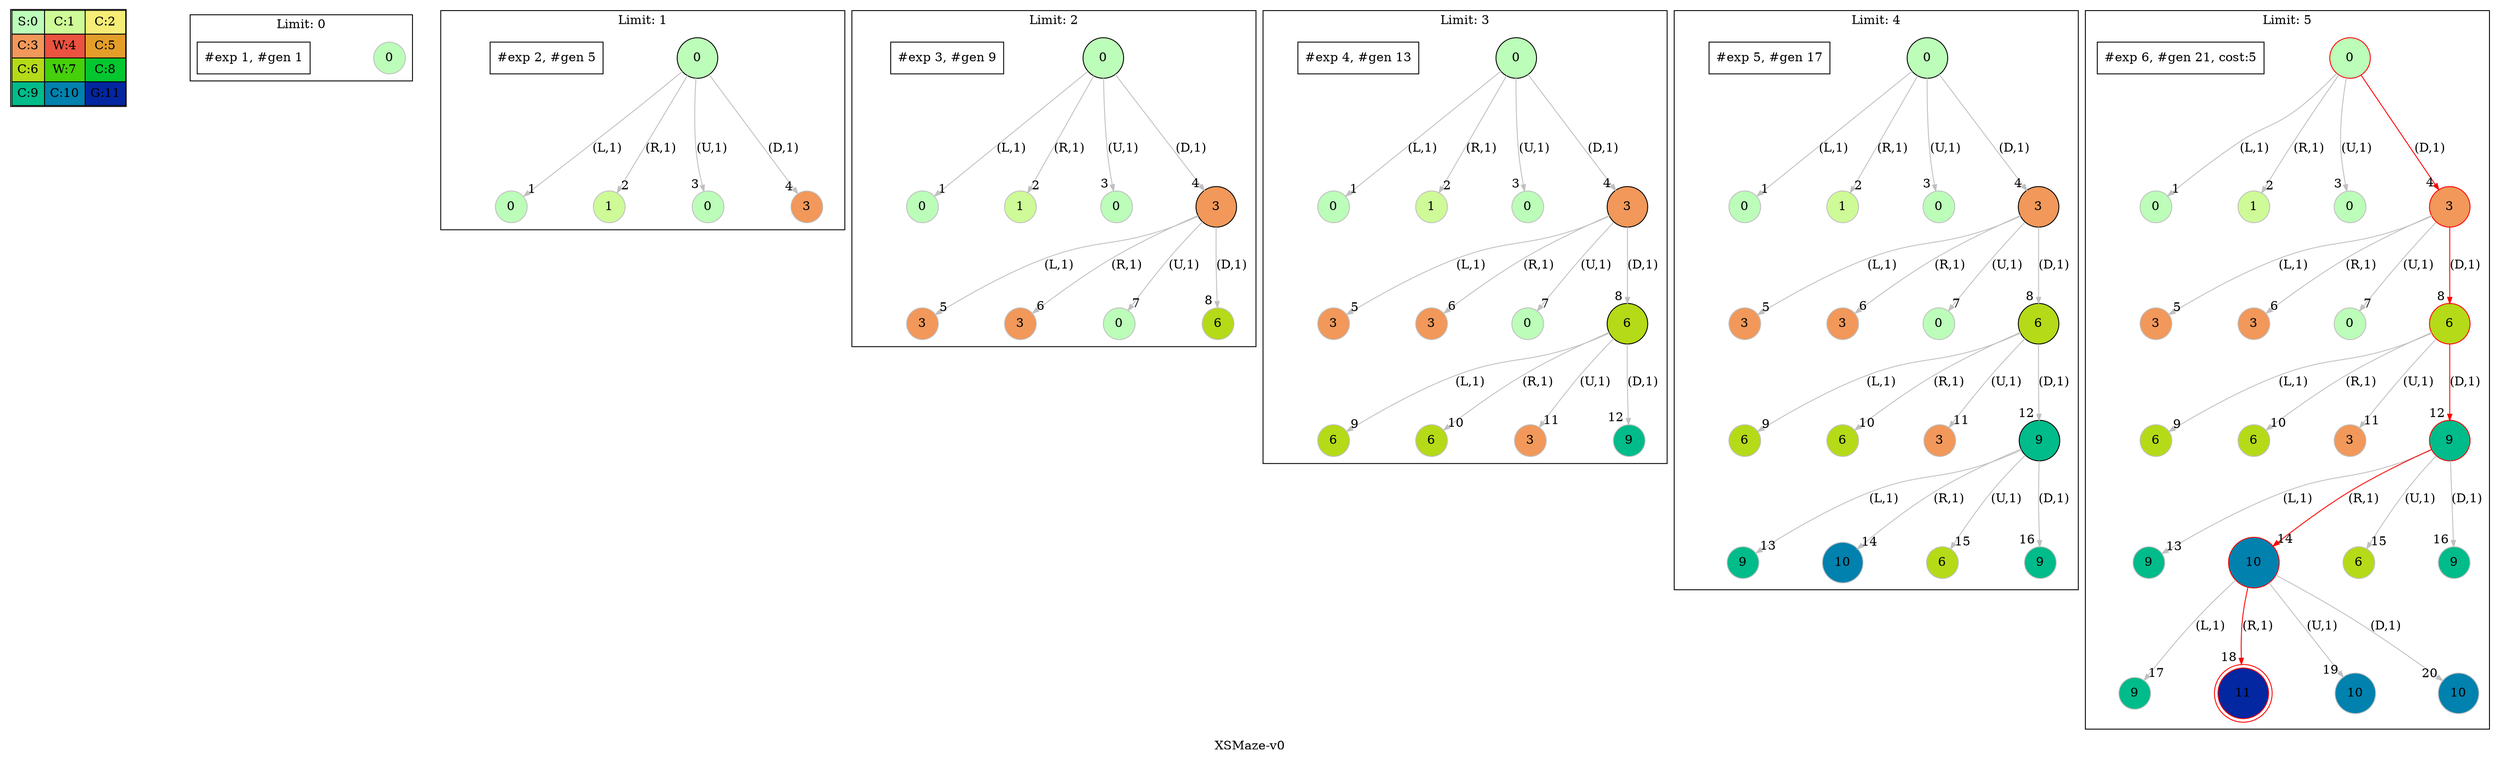digraph XSMaze { label="XSMaze-v0" nodesep=1 ranksep=1 node [shape=circle] edge [arrowsize=0.7] 
subgraph MAP {label=Map;map [shape=plaintext label=<<table border="1" cellpadding="5" cellspacing="0" cellborder="1"><tr><td bgcolor="0.32745098 0.267733   0.99083125 1.        ">S:0</td><td bgcolor="0.24117647 0.39545121 0.97940977 1.        ">C:1</td><td bgcolor="0.15490196 0.51591783 0.96349314 1.        ">C:2</td></tr><tr><td bgcolor="0.06862745 0.62692381 0.94315443 1.        ">C:3</td><td bgcolor="0.01764706 0.72643357 0.91848699 1.        ">W:4</td><td bgcolor="0.10392157 0.81262237 0.88960401 1.        ">C:5</td></tr><tr><td bgcolor="0.19803922 0.88960401 0.8534438  1.        ">C:6</td><td bgcolor="0.28431373 0.94315443 0.81619691 1.        ">W:7</td><td bgcolor="0.37058824 0.97940977 0.77520398 1.        ">C:8</td></tr><tr><td bgcolor="0.45686275 0.99770518 0.73065313 1.        ">C:9</td><td bgcolor="0.54313725 0.99770518 0.68274886 1.        ">C:10</td><td bgcolor="0.62941176 0.97940977 0.63171101 1.        ">G:11</td></tr></table>>]} 
subgraph cluster0 { label="Limit: 0"    "0_0" [label=0 style=filled color=grey fillcolor="0.32745098 0.267733   0.99083125 1.        " ];   "#exp 1, #gen 1" [ shape=box ]; }
subgraph cluster1 { label="Limit: 1"    "1_0" [label=0 style=filled color=grey fillcolor="0.32745098 0.267733   0.99083125 1.        " ];  
"1_0" [label=" 0 " style=filled color=black fillcolor="0.32745098 0.267733   0.99083125 1.        " ];  "1_0.0-0" [label=0 style=filled color=grey fillcolor="0.32745098 0.267733   0.99083125 1.        " ];   "1_0" -> "1_0.0-0" [label="(L,1)" headlabel=" 1 " color=grey ]; 
"1_0.1-1" [label=1 style=filled color=grey fillcolor="0.24117647 0.39545121 0.97940977 1.        " ];   "1_0" -> "1_0.1-1" [label="(R,1)" headlabel=" 2 " color=grey ]; 
"1_0.0-2" [label=0 style=filled color=grey fillcolor="0.32745098 0.267733   0.99083125 1.        " ];   "1_0" -> "1_0.0-2" [label="(U,1)" headlabel=" 3 " color=grey ]; 
"1_0.3-3" [label=3 style=filled color=grey fillcolor="0.06862745 0.62692381 0.94315443 1.        " ];   "1_0" -> "1_0.3-3" [label="(D,1)" headlabel=" 4 " color=grey ];  "#exp 2, #gen 5" [ shape=box ]; }
subgraph cluster2 { label="Limit: 2"    "2_0" [label=0 style=filled color=grey fillcolor="0.32745098 0.267733   0.99083125 1.        " ];  
"2_0" [label=" 0 " style=filled color=black fillcolor="0.32745098 0.267733   0.99083125 1.        " ];  "2_0.0-0" [label=0 style=filled color=grey fillcolor="0.32745098 0.267733   0.99083125 1.        " ];   "2_0" -> "2_0.0-0" [label="(L,1)" headlabel=" 1 " color=grey ]; 
"2_0.1-1" [label=1 style=filled color=grey fillcolor="0.24117647 0.39545121 0.97940977 1.        " ];   "2_0" -> "2_0.1-1" [label="(R,1)" headlabel=" 2 " color=grey ]; 
"2_0.0-2" [label=0 style=filled color=grey fillcolor="0.32745098 0.267733   0.99083125 1.        " ];   "2_0" -> "2_0.0-2" [label="(U,1)" headlabel=" 3 " color=grey ]; 
"2_0.3-3" [label=3 style=filled color=grey fillcolor="0.06862745 0.62692381 0.94315443 1.        " ];   "2_0" -> "2_0.3-3" [label="(D,1)" headlabel=" 4 " color=grey ]; 
"2_0.3-3" [label=" 3 " style=filled color=black fillcolor="0.06862745 0.62692381 0.94315443 1.        " ];  "2_0.3.3-0" [label=3 style=filled color=grey fillcolor="0.06862745 0.62692381 0.94315443 1.        " ];   "2_0.3-3" -> "2_0.3.3-0" [label="(L,1)" headlabel=" 5 " color=grey ]; 
"2_0.3.3-1" [label=3 style=filled color=grey fillcolor="0.06862745 0.62692381 0.94315443 1.        " ];   "2_0.3-3" -> "2_0.3.3-1" [label="(R,1)" headlabel=" 6 " color=grey ]; 
"2_0.3.0-2" [label=0 style=filled color=grey fillcolor="0.32745098 0.267733   0.99083125 1.        " ];   "2_0.3-3" -> "2_0.3.0-2" [label="(U,1)" headlabel=" 7 " color=grey ]; 
"2_0.3.6-3" [label=6 style=filled color=grey fillcolor="0.19803922 0.88960401 0.8534438  1.        " ];   "2_0.3-3" -> "2_0.3.6-3" [label="(D,1)" headlabel=" 8 " color=grey ];  "#exp 3, #gen 9" [ shape=box ]; }
subgraph cluster3 { label="Limit: 3"    "3_0" [label=0 style=filled color=grey fillcolor="0.32745098 0.267733   0.99083125 1.        " ];  
"3_0" [label=" 0 " style=filled color=black fillcolor="0.32745098 0.267733   0.99083125 1.        " ];  "3_0.0-0" [label=0 style=filled color=grey fillcolor="0.32745098 0.267733   0.99083125 1.        " ];   "3_0" -> "3_0.0-0" [label="(L,1)" headlabel=" 1 " color=grey ]; 
"3_0.1-1" [label=1 style=filled color=grey fillcolor="0.24117647 0.39545121 0.97940977 1.        " ];   "3_0" -> "3_0.1-1" [label="(R,1)" headlabel=" 2 " color=grey ]; 
"3_0.0-2" [label=0 style=filled color=grey fillcolor="0.32745098 0.267733   0.99083125 1.        " ];   "3_0" -> "3_0.0-2" [label="(U,1)" headlabel=" 3 " color=grey ]; 
"3_0.3-3" [label=3 style=filled color=grey fillcolor="0.06862745 0.62692381 0.94315443 1.        " ];   "3_0" -> "3_0.3-3" [label="(D,1)" headlabel=" 4 " color=grey ]; 
"3_0.3-3" [label=" 3 " style=filled color=black fillcolor="0.06862745 0.62692381 0.94315443 1.        " ];  "3_0.3.3-0" [label=3 style=filled color=grey fillcolor="0.06862745 0.62692381 0.94315443 1.        " ];   "3_0.3-3" -> "3_0.3.3-0" [label="(L,1)" headlabel=" 5 " color=grey ]; 
"3_0.3.3-1" [label=3 style=filled color=grey fillcolor="0.06862745 0.62692381 0.94315443 1.        " ];   "3_0.3-3" -> "3_0.3.3-1" [label="(R,1)" headlabel=" 6 " color=grey ]; 
"3_0.3.0-2" [label=0 style=filled color=grey fillcolor="0.32745098 0.267733   0.99083125 1.        " ];   "3_0.3-3" -> "3_0.3.0-2" [label="(U,1)" headlabel=" 7 " color=grey ]; 
"3_0.3.6-3" [label=6 style=filled color=grey fillcolor="0.19803922 0.88960401 0.8534438  1.        " ];   "3_0.3-3" -> "3_0.3.6-3" [label="(D,1)" headlabel=" 8 " color=grey ]; 
"3_0.3.6-3" [label=" 6 " style=filled color=black fillcolor="0.19803922 0.88960401 0.8534438  1.        " ];  "3_0.3.6.6-0" [label=6 style=filled color=grey fillcolor="0.19803922 0.88960401 0.8534438  1.        " ];   "3_0.3.6-3" -> "3_0.3.6.6-0" [label="(L,1)" headlabel=" 9 " color=grey ]; 
"3_0.3.6.6-1" [label=6 style=filled color=grey fillcolor="0.19803922 0.88960401 0.8534438  1.        " ];   "3_0.3.6-3" -> "3_0.3.6.6-1" [label="(R,1)" headlabel=" 10 " color=grey ]; 
"3_0.3.6.3-2" [label=3 style=filled color=grey fillcolor="0.06862745 0.62692381 0.94315443 1.        " ];   "3_0.3.6-3" -> "3_0.3.6.3-2" [label="(U,1)" headlabel=" 11 " color=grey ]; 
"3_0.3.6.9-3" [label=9 style=filled color=grey fillcolor="0.45686275 0.99770518 0.73065313 1.        " ];   "3_0.3.6-3" -> "3_0.3.6.9-3" [label="(D,1)" headlabel=" 12 " color=grey ];  "#exp 4, #gen 13" [ shape=box ]; }
subgraph cluster4 { label="Limit: 4"    "4_0" [label=0 style=filled color=grey fillcolor="0.32745098 0.267733   0.99083125 1.        " ];  
"4_0" [label=" 0 " style=filled color=black fillcolor="0.32745098 0.267733   0.99083125 1.        " ];  "4_0.0-0" [label=0 style=filled color=grey fillcolor="0.32745098 0.267733   0.99083125 1.        " ];   "4_0" -> "4_0.0-0" [label="(L,1)" headlabel=" 1 " color=grey ]; 
"4_0.1-1" [label=1 style=filled color=grey fillcolor="0.24117647 0.39545121 0.97940977 1.        " ];   "4_0" -> "4_0.1-1" [label="(R,1)" headlabel=" 2 " color=grey ]; 
"4_0.0-2" [label=0 style=filled color=grey fillcolor="0.32745098 0.267733   0.99083125 1.        " ];   "4_0" -> "4_0.0-2" [label="(U,1)" headlabel=" 3 " color=grey ]; 
"4_0.3-3" [label=3 style=filled color=grey fillcolor="0.06862745 0.62692381 0.94315443 1.        " ];   "4_0" -> "4_0.3-3" [label="(D,1)" headlabel=" 4 " color=grey ]; 
"4_0.3-3" [label=" 3 " style=filled color=black fillcolor="0.06862745 0.62692381 0.94315443 1.        " ];  "4_0.3.3-0" [label=3 style=filled color=grey fillcolor="0.06862745 0.62692381 0.94315443 1.        " ];   "4_0.3-3" -> "4_0.3.3-0" [label="(L,1)" headlabel=" 5 " color=grey ]; 
"4_0.3.3-1" [label=3 style=filled color=grey fillcolor="0.06862745 0.62692381 0.94315443 1.        " ];   "4_0.3-3" -> "4_0.3.3-1" [label="(R,1)" headlabel=" 6 " color=grey ]; 
"4_0.3.0-2" [label=0 style=filled color=grey fillcolor="0.32745098 0.267733   0.99083125 1.        " ];   "4_0.3-3" -> "4_0.3.0-2" [label="(U,1)" headlabel=" 7 " color=grey ]; 
"4_0.3.6-3" [label=6 style=filled color=grey fillcolor="0.19803922 0.88960401 0.8534438  1.        " ];   "4_0.3-3" -> "4_0.3.6-3" [label="(D,1)" headlabel=" 8 " color=grey ]; 
"4_0.3.6-3" [label=" 6 " style=filled color=black fillcolor="0.19803922 0.88960401 0.8534438  1.        " ];  "4_0.3.6.6-0" [label=6 style=filled color=grey fillcolor="0.19803922 0.88960401 0.8534438  1.        " ];   "4_0.3.6-3" -> "4_0.3.6.6-0" [label="(L,1)" headlabel=" 9 " color=grey ]; 
"4_0.3.6.6-1" [label=6 style=filled color=grey fillcolor="0.19803922 0.88960401 0.8534438  1.        " ];   "4_0.3.6-3" -> "4_0.3.6.6-1" [label="(R,1)" headlabel=" 10 " color=grey ]; 
"4_0.3.6.3-2" [label=3 style=filled color=grey fillcolor="0.06862745 0.62692381 0.94315443 1.        " ];   "4_0.3.6-3" -> "4_0.3.6.3-2" [label="(U,1)" headlabel=" 11 " color=grey ]; 
"4_0.3.6.9-3" [label=9 style=filled color=grey fillcolor="0.45686275 0.99770518 0.73065313 1.        " ];   "4_0.3.6-3" -> "4_0.3.6.9-3" [label="(D,1)" headlabel=" 12 " color=grey ]; 
"4_0.3.6.9-3" [label=" 9 " style=filled color=black fillcolor="0.45686275 0.99770518 0.73065313 1.        " ];  "4_0.3.6.9.9-0" [label=9 style=filled color=grey fillcolor="0.45686275 0.99770518 0.73065313 1.        " ];   "4_0.3.6.9-3" -> "4_0.3.6.9.9-0" [label="(L,1)" headlabel=" 13 " color=grey ]; 
"4_0.3.6.9.10-1" [label=10 style=filled color=grey fillcolor="0.54313725 0.99770518 0.68274886 1.        " ];   "4_0.3.6.9-3" -> "4_0.3.6.9.10-1" [label="(R,1)" headlabel=" 14 " color=grey ]; 
"4_0.3.6.9.6-2" [label=6 style=filled color=grey fillcolor="0.19803922 0.88960401 0.8534438  1.        " ];   "4_0.3.6.9-3" -> "4_0.3.6.9.6-2" [label="(U,1)" headlabel=" 15 " color=grey ]; 
"4_0.3.6.9.9-3" [label=9 style=filled color=grey fillcolor="0.45686275 0.99770518 0.73065313 1.        " ];   "4_0.3.6.9-3" -> "4_0.3.6.9.9-3" [label="(D,1)" headlabel=" 16 " color=grey ];  "#exp 5, #gen 17" [ shape=box ]; }
subgraph cluster5 { label="Limit: 5"    "5_0" [label=0 style=filled color=grey fillcolor="0.32745098 0.267733   0.99083125 1.        " ];  
"5_0" [label=" 0 " style=filled color=black color=red fillcolor="0.32745098 0.267733   0.99083125 1.        " ];  "5_0.0-0" [label=0 style=filled color=grey fillcolor="0.32745098 0.267733   0.99083125 1.        " ];   "5_0" -> "5_0.0-0" [label="(L,1)" headlabel=" 1 " color=grey ]; 
"5_0.1-1" [label=1 style=filled color=grey fillcolor="0.24117647 0.39545121 0.97940977 1.        " ];   "5_0" -> "5_0.1-1" [label="(R,1)" headlabel=" 2 " color=grey ]; 
"5_0.0-2" [label=0 style=filled color=grey fillcolor="0.32745098 0.267733   0.99083125 1.        " ];   "5_0" -> "5_0.0-2" [label="(U,1)" headlabel=" 3 " color=grey ]; 
"5_0.3-3" [label=3 style=filled color=grey color=red fillcolor="0.06862745 0.62692381 0.94315443 1.        " ];   "5_0" -> "5_0.3-3" [label="(D,1)" headlabel=" 4 " color=grey color=red ]; 
"5_0.3-3" [label=" 3 " style=filled color=black color=red fillcolor="0.06862745 0.62692381 0.94315443 1.        " ];  "5_0.3.3-0" [label=3 style=filled color=grey fillcolor="0.06862745 0.62692381 0.94315443 1.        " ];   "5_0.3-3" -> "5_0.3.3-0" [label="(L,1)" headlabel=" 5 " color=grey ]; 
"5_0.3.3-1" [label=3 style=filled color=grey fillcolor="0.06862745 0.62692381 0.94315443 1.        " ];   "5_0.3-3" -> "5_0.3.3-1" [label="(R,1)" headlabel=" 6 " color=grey ]; 
"5_0.3.0-2" [label=0 style=filled color=grey fillcolor="0.32745098 0.267733   0.99083125 1.        " ];   "5_0.3-3" -> "5_0.3.0-2" [label="(U,1)" headlabel=" 7 " color=grey ]; 
"5_0.3.6-3" [label=6 style=filled color=grey color=red fillcolor="0.19803922 0.88960401 0.8534438  1.        " ];   "5_0.3-3" -> "5_0.3.6-3" [label="(D,1)" headlabel=" 8 " color=grey color=red ]; 
"5_0.3.6-3" [label=" 6 " style=filled color=black color=red fillcolor="0.19803922 0.88960401 0.8534438  1.        " ];  "5_0.3.6.6-0" [label=6 style=filled color=grey fillcolor="0.19803922 0.88960401 0.8534438  1.        " ];   "5_0.3.6-3" -> "5_0.3.6.6-0" [label="(L,1)" headlabel=" 9 " color=grey ]; 
"5_0.3.6.6-1" [label=6 style=filled color=grey fillcolor="0.19803922 0.88960401 0.8534438  1.        " ];   "5_0.3.6-3" -> "5_0.3.6.6-1" [label="(R,1)" headlabel=" 10 " color=grey ]; 
"5_0.3.6.3-2" [label=3 style=filled color=grey fillcolor="0.06862745 0.62692381 0.94315443 1.        " ];   "5_0.3.6-3" -> "5_0.3.6.3-2" [label="(U,1)" headlabel=" 11 " color=grey ]; 
"5_0.3.6.9-3" [label=9 style=filled color=grey color=red fillcolor="0.45686275 0.99770518 0.73065313 1.        " ];   "5_0.3.6-3" -> "5_0.3.6.9-3" [label="(D,1)" headlabel=" 12 " color=grey color=red ]; 
"5_0.3.6.9-3" [label=" 9 " style=filled color=black color=red fillcolor="0.45686275 0.99770518 0.73065313 1.        " ];  "5_0.3.6.9.9-0" [label=9 style=filled color=grey fillcolor="0.45686275 0.99770518 0.73065313 1.        " ];   "5_0.3.6.9-3" -> "5_0.3.6.9.9-0" [label="(L,1)" headlabel=" 13 " color=grey ]; 
"5_0.3.6.9.10-1" [label=10 style=filled color=grey color=red fillcolor="0.54313725 0.99770518 0.68274886 1.        " ];   "5_0.3.6.9-3" -> "5_0.3.6.9.10-1" [label="(R,1)" headlabel=" 14 " color=grey color=red ]; 
"5_0.3.6.9.6-2" [label=6 style=filled color=grey fillcolor="0.19803922 0.88960401 0.8534438  1.        " ];   "5_0.3.6.9-3" -> "5_0.3.6.9.6-2" [label="(U,1)" headlabel=" 15 " color=grey ]; 
"5_0.3.6.9.9-3" [label=9 style=filled color=grey fillcolor="0.45686275 0.99770518 0.73065313 1.        " ];   "5_0.3.6.9-3" -> "5_0.3.6.9.9-3" [label="(D,1)" headlabel=" 16 " color=grey ]; 
"5_0.3.6.9.10-1" [label=" 10 " style=filled color=black color=red fillcolor="0.54313725 0.99770518 0.68274886 1.        " ];  "5_0.3.6.9.10.9-0" [label=9 style=filled color=grey fillcolor="0.45686275 0.99770518 0.73065313 1.        " ];   "5_0.3.6.9.10-1" -> "5_0.3.6.9.10.9-0" [label="(L,1)" headlabel=" 17 " color=grey ]; 
"5_0.3.6.9.10.11-1" [label=" 11 " style=filled color=black color=red fillcolor="0.62941176 0.97940977 0.63171101 1.        " peripheries=2]; /*GOALSTATE*/  "5_0.3.6.9.10-1" -> "5_0.3.6.9.10.11-1" [label="(R,1)" headlabel=" 18 " color=grey color=red ]; 
"5_0.3.6.9.10.10-2" [label=10 style=filled color=grey fillcolor="0.54313725 0.99770518 0.68274886 1.        " ];   "5_0.3.6.9.10-1" -> "5_0.3.6.9.10.10-2" [label="(U,1)" headlabel=" 19 " color=grey ]; 
"5_0.3.6.9.10.10-3" [label=10 style=filled color=grey fillcolor="0.54313725 0.99770518 0.68274886 1.        " ];   "5_0.3.6.9.10-1" -> "5_0.3.6.9.10.10-3" [label="(D,1)" headlabel=" 20 " color=grey ]; "#exp 6, #gen 21, cost:5" [ shape=box ]; }
}
